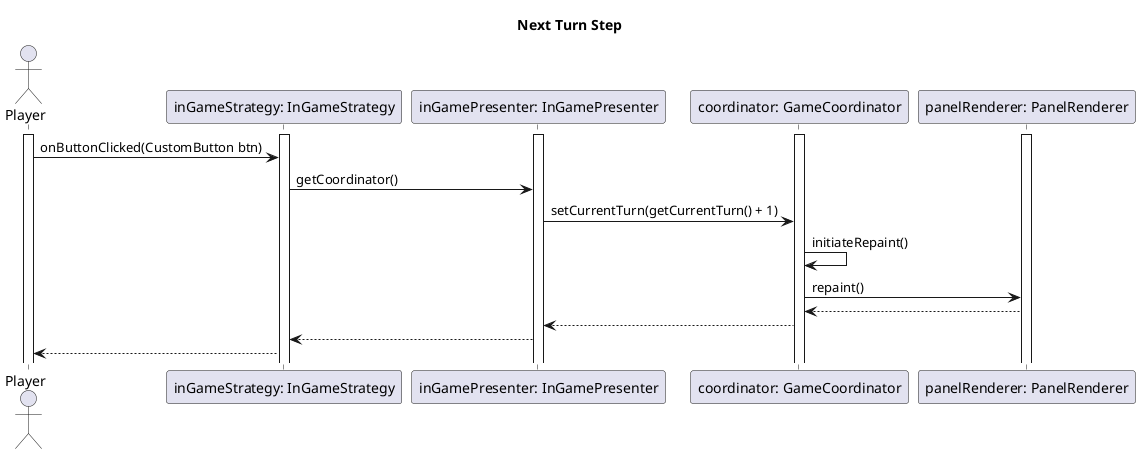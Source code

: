 @startuml Nextturn

title Next Turn Step

actor "Player" as P
participant "inGameStrategy: InGameStrategy" as mms
participant "inGamePresenter: InGamePresenter" as mmp
participant "coordinator: GameCoordinator" as Coordinator
participant "panelRenderer: PanelRenderer" as Panelrenderer

activate P
activate Panelrenderer
activate mms
activate mmp
activate Coordinator

P->mms : onButtonClicked(CustomButton btn)
mms->mmp: getCoordinator()
mmp->Coordinator: setCurrentTurn(getCurrentTurn() + 1)
Coordinator->Coordinator: initiateRepaint()
Coordinator->Panelrenderer: repaint()
Panelrenderer-->Coordinator
Coordinator-->mmp
mmp-->mms
mms-->P

@enduml